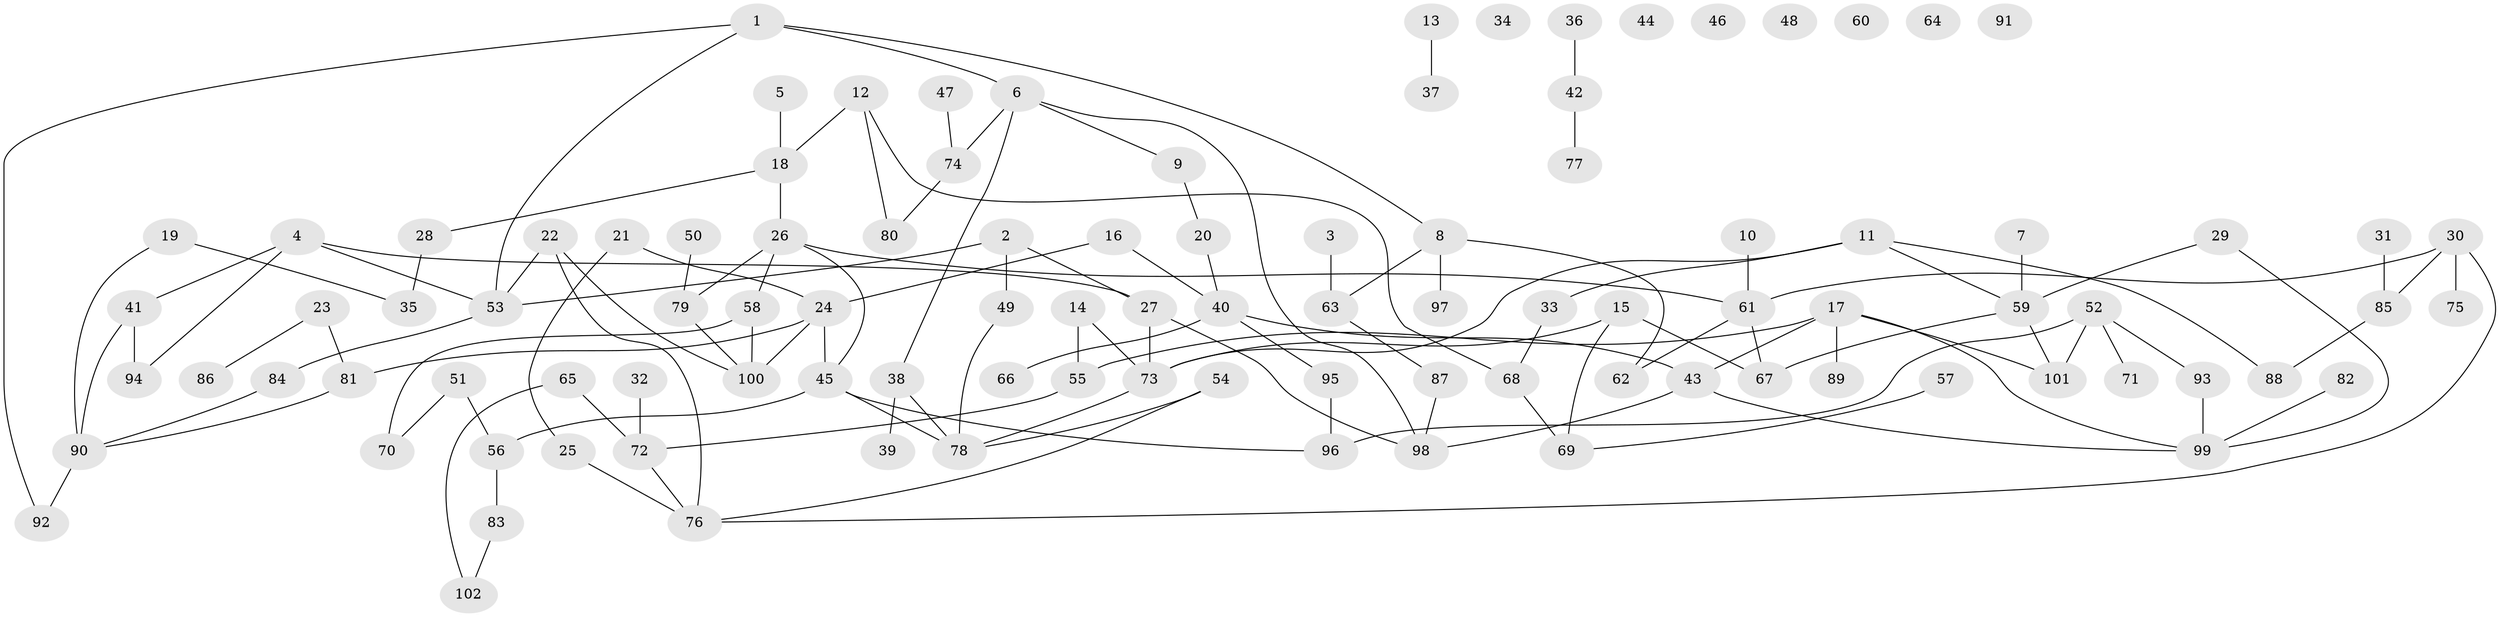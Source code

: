// Generated by graph-tools (version 1.1) at 2025/39/03/09/25 04:39:18]
// undirected, 102 vertices, 127 edges
graph export_dot {
graph [start="1"]
  node [color=gray90,style=filled];
  1;
  2;
  3;
  4;
  5;
  6;
  7;
  8;
  9;
  10;
  11;
  12;
  13;
  14;
  15;
  16;
  17;
  18;
  19;
  20;
  21;
  22;
  23;
  24;
  25;
  26;
  27;
  28;
  29;
  30;
  31;
  32;
  33;
  34;
  35;
  36;
  37;
  38;
  39;
  40;
  41;
  42;
  43;
  44;
  45;
  46;
  47;
  48;
  49;
  50;
  51;
  52;
  53;
  54;
  55;
  56;
  57;
  58;
  59;
  60;
  61;
  62;
  63;
  64;
  65;
  66;
  67;
  68;
  69;
  70;
  71;
  72;
  73;
  74;
  75;
  76;
  77;
  78;
  79;
  80;
  81;
  82;
  83;
  84;
  85;
  86;
  87;
  88;
  89;
  90;
  91;
  92;
  93;
  94;
  95;
  96;
  97;
  98;
  99;
  100;
  101;
  102;
  1 -- 6;
  1 -- 8;
  1 -- 53;
  1 -- 92;
  2 -- 27;
  2 -- 49;
  2 -- 53;
  3 -- 63;
  4 -- 27;
  4 -- 41;
  4 -- 53;
  4 -- 94;
  5 -- 18;
  6 -- 9;
  6 -- 38;
  6 -- 74;
  6 -- 98;
  7 -- 59;
  8 -- 62;
  8 -- 63;
  8 -- 97;
  9 -- 20;
  10 -- 61;
  11 -- 33;
  11 -- 59;
  11 -- 73;
  11 -- 88;
  12 -- 18;
  12 -- 68;
  12 -- 80;
  13 -- 37;
  14 -- 55;
  14 -- 73;
  15 -- 67;
  15 -- 69;
  15 -- 73;
  16 -- 24;
  16 -- 40;
  17 -- 43;
  17 -- 55;
  17 -- 89;
  17 -- 99;
  17 -- 101;
  18 -- 26;
  18 -- 28;
  19 -- 35;
  19 -- 90;
  20 -- 40;
  21 -- 24;
  21 -- 25;
  22 -- 53;
  22 -- 76;
  22 -- 100;
  23 -- 81;
  23 -- 86;
  24 -- 45;
  24 -- 81;
  24 -- 100;
  25 -- 76;
  26 -- 45;
  26 -- 58;
  26 -- 61;
  26 -- 79;
  27 -- 73;
  27 -- 98;
  28 -- 35;
  29 -- 59;
  29 -- 99;
  30 -- 61;
  30 -- 75;
  30 -- 76;
  30 -- 85;
  31 -- 85;
  32 -- 72;
  33 -- 68;
  36 -- 42;
  38 -- 39;
  38 -- 78;
  40 -- 43;
  40 -- 66;
  40 -- 95;
  41 -- 90;
  41 -- 94;
  42 -- 77;
  43 -- 98;
  43 -- 99;
  45 -- 56;
  45 -- 78;
  45 -- 96;
  47 -- 74;
  49 -- 78;
  50 -- 79;
  51 -- 56;
  51 -- 70;
  52 -- 71;
  52 -- 93;
  52 -- 96;
  52 -- 101;
  53 -- 84;
  54 -- 76;
  54 -- 78;
  55 -- 72;
  56 -- 83;
  57 -- 69;
  58 -- 70;
  58 -- 100;
  59 -- 67;
  59 -- 101;
  61 -- 62;
  61 -- 67;
  63 -- 87;
  65 -- 72;
  65 -- 102;
  68 -- 69;
  72 -- 76;
  73 -- 78;
  74 -- 80;
  79 -- 100;
  81 -- 90;
  82 -- 99;
  83 -- 102;
  84 -- 90;
  85 -- 88;
  87 -- 98;
  90 -- 92;
  93 -- 99;
  95 -- 96;
}
